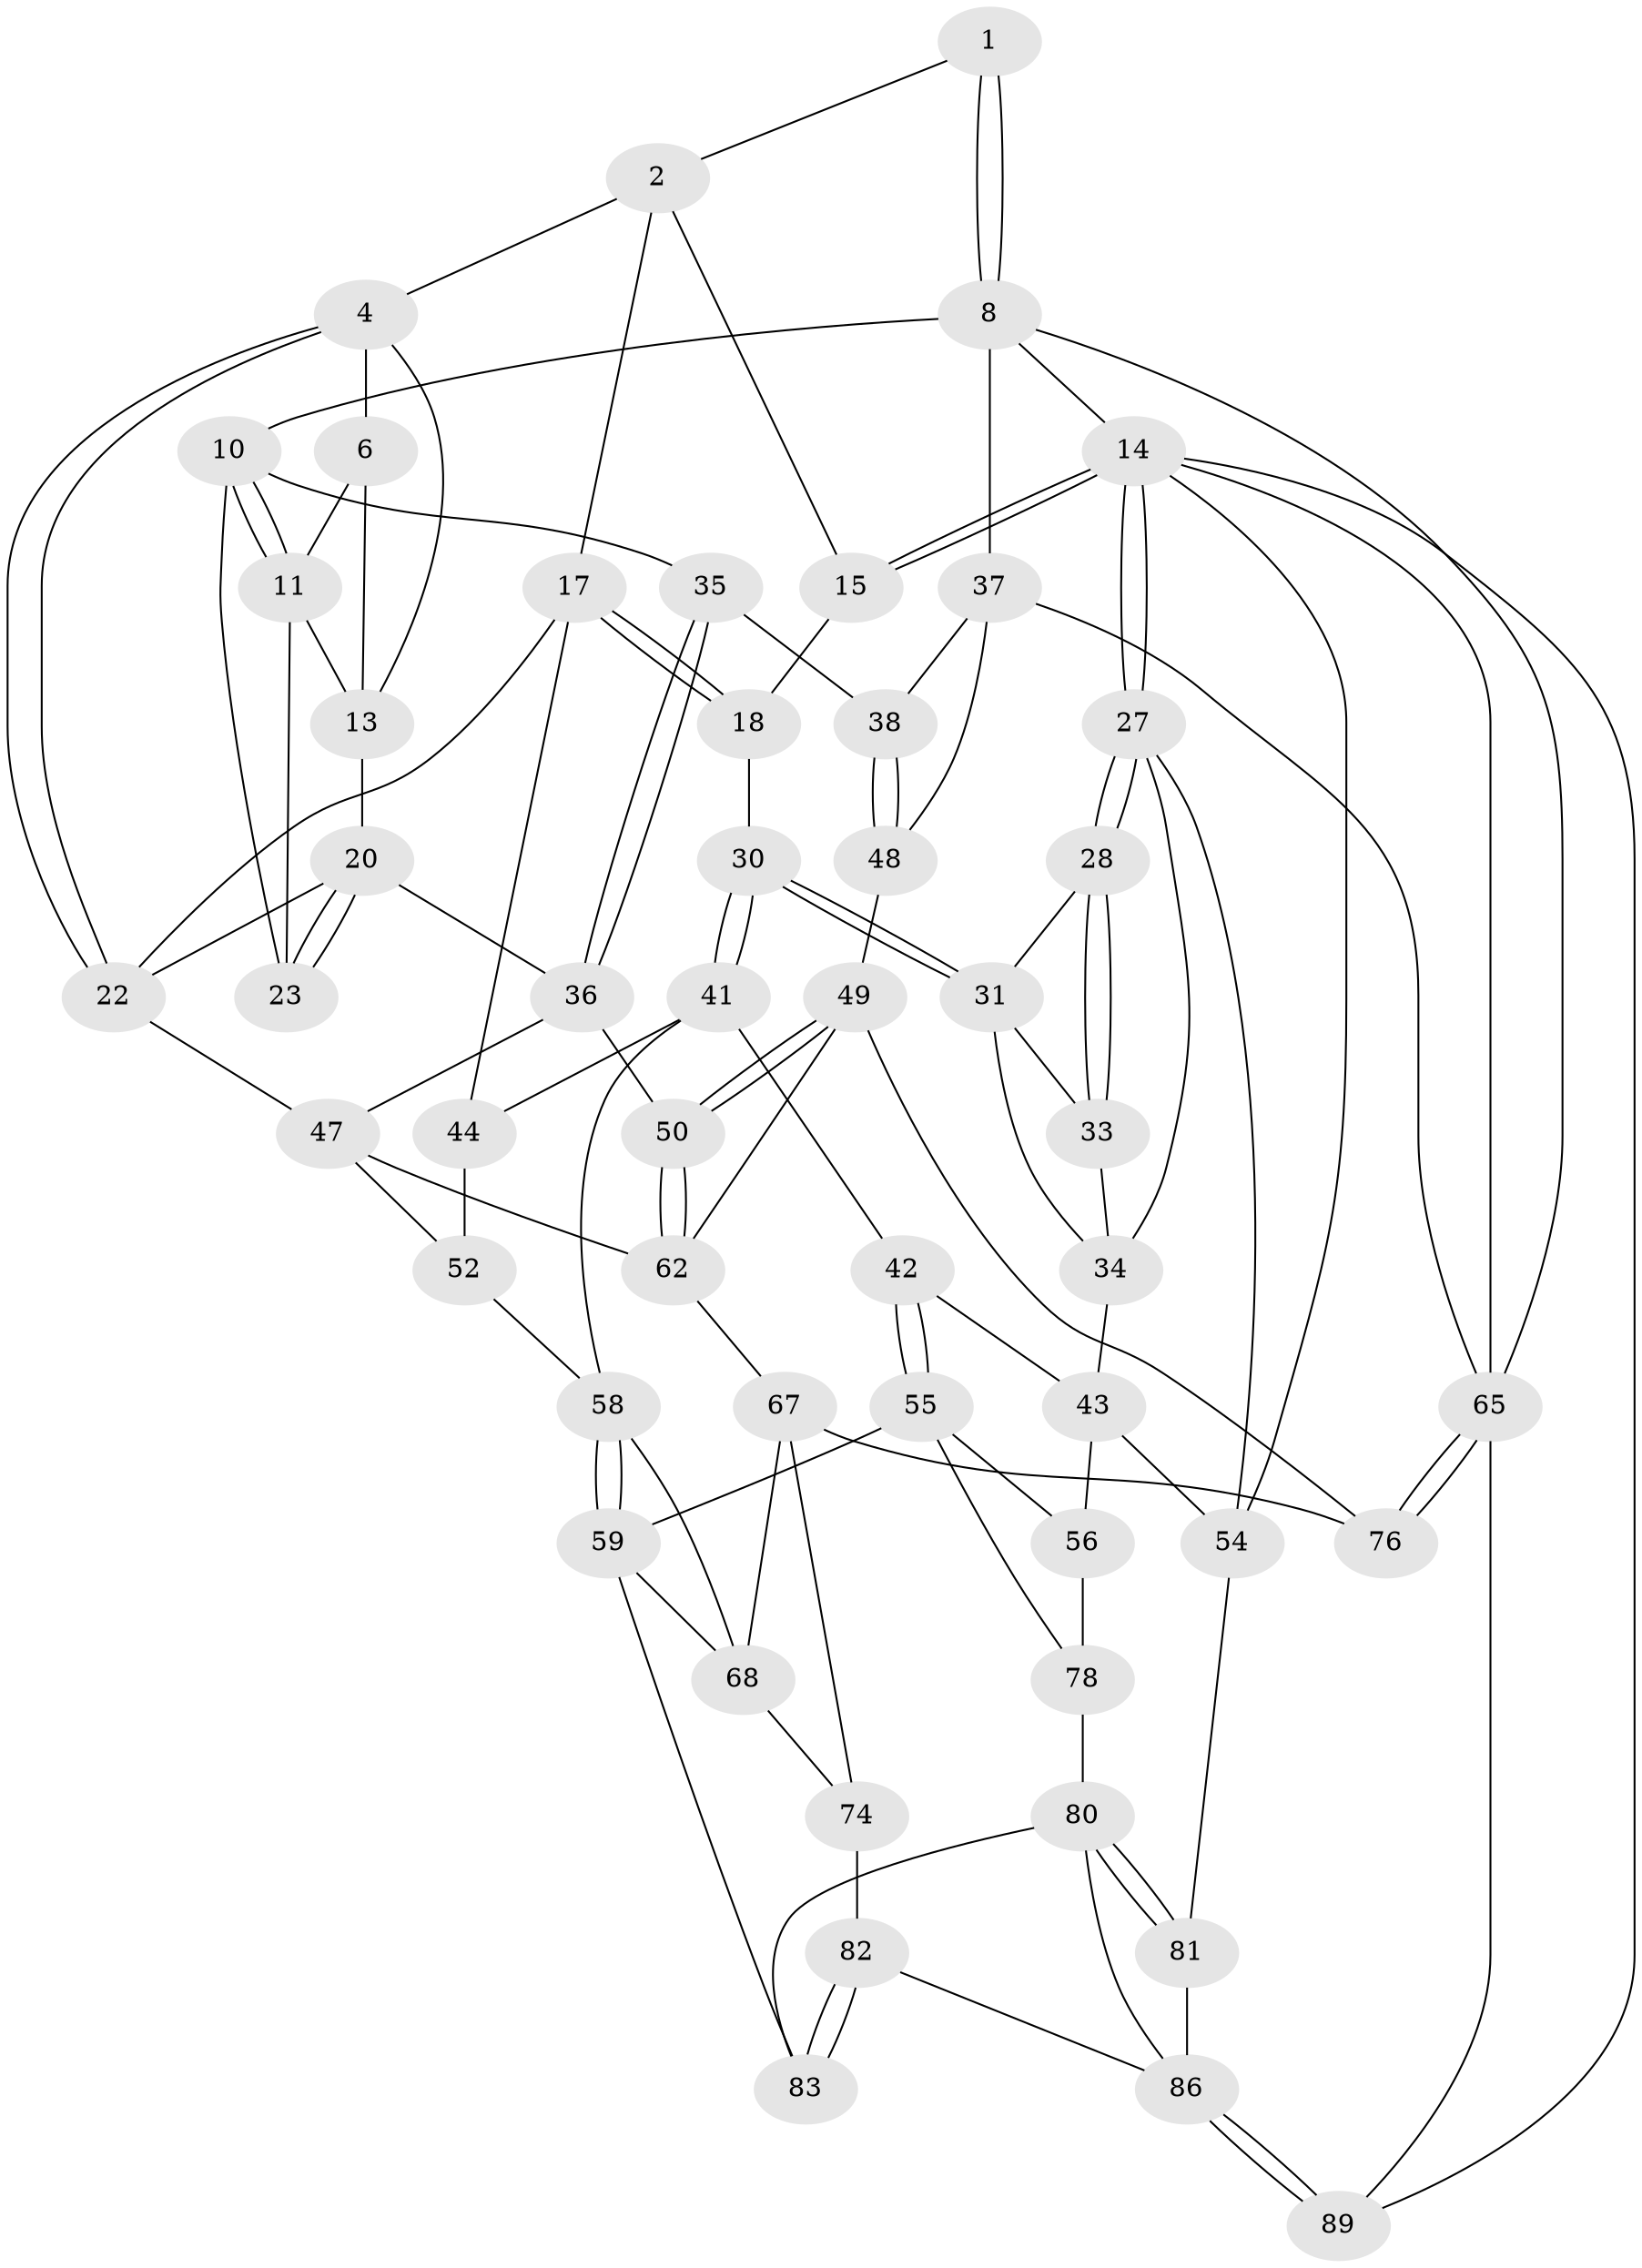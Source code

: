 // Generated by graph-tools (version 1.1) at 2025/24/03/03/25 07:24:34]
// undirected, 52 vertices, 115 edges
graph export_dot {
graph [start="1"]
  node [color=gray90,style=filled];
  1 [pos="+0.8105433578091875+0"];
  2 [pos="+0.42981576117821385+0",super="+3"];
  4 [pos="+0.6107913343782231+0.08861001762758094",super="+5"];
  6 [pos="+0.7620552051956491+0",super="+7"];
  8 [pos="+1+0",super="+9"];
  10 [pos="+1+0.15052832533875593",super="+26"];
  11 [pos="+0.8753586572174387+0",super="+12"];
  13 [pos="+0.7772247178041493+0.06257518922321036",super="+16"];
  14 [pos="+0+0",super="+70"];
  15 [pos="+0.35230487807992983+0"];
  17 [pos="+0.4579303773445687+0.2443881723699711",super="+25"];
  18 [pos="+0.4134162200995508+0.2276662498864615",super="+19"];
  20 [pos="+0.7719595846260845+0.23556706607609004",super="+21"];
  22 [pos="+0.7321514165560773+0.26238876227002556",super="+24"];
  23 [pos="+0.8534361300651114+0.16140635988127508"];
  27 [pos="+0+0.03812071656468251",super="+40"];
  28 [pos="+0+0.06541223022812444",super="+29"];
  30 [pos="+0.32271232376603204+0.27634186397355753"];
  31 [pos="+0.253591516764225+0.23881309019281544",super="+32"];
  33 [pos="+0.07607127564918624+0.14556167321158314"];
  34 [pos="+0.1272998503354087+0.24372042176107955",super="+39"];
  35 [pos="+0.8895510325756276+0.3200465255917496"];
  36 [pos="+0.8407096407337115+0.3139624172640732",super="+46"];
  37 [pos="+1+0.3008782644629464",super="+64"];
  38 [pos="+0.928832465263788+0.3420715578914153"];
  41 [pos="+0.2505925516923548+0.3933071617193773",super="+45"];
  42 [pos="+0.1722795031950718+0.41781987850872676"];
  43 [pos="+0.1665667718808666+0.4163332426603824",super="+53"];
  44 [pos="+0.42161980828667905+0.44993089514893575"];
  47 [pos="+0.6310661771820598+0.40038875483524033",super="+51"];
  48 [pos="+0.9807576709667248+0.5976060604923774"];
  49 [pos="+0.9176052477537251+0.6095655476647354",super="+72"];
  50 [pos="+0.908822433362083+0.6026506880419776"];
  52 [pos="+0.5380378297523218+0.4788683142979001"];
  54 [pos="+0+0.5968545481158385",super="+69"];
  55 [pos="+0.19588568721971292+0.5501952529120631",super="+61"];
  56 [pos="+0.04117112267389565+0.6151227408875553",super="+57"];
  58 [pos="+0.3673780881418512+0.5693600797409992",super="+63"];
  59 [pos="+0.30898323537423505+0.6418212334578008",super="+60"];
  62 [pos="+0.6714137189992837+0.5470966983874032",super="+66"];
  65 [pos="+1+0.9965374409698683",super="+88"];
  67 [pos="+0.6262221288041108+0.615868114535001",super="+73"];
  68 [pos="+0.5043054755269423+0.6068901559356321",super="+71"];
  74 [pos="+0.5058111805465929+0.7377185670428991",super="+75"];
  76 [pos="+0.7785607974892875+0.851698297516609",super="+77"];
  78 [pos="+0.1857720189510417+0.6587798003267025",super="+79"];
  80 [pos="+0.10266021539739857+0.7650430736723293",super="+84"];
  81 [pos="+0+0.9538158379096308"];
  82 [pos="+0.34387587968370725+0.7559682963780059",super="+85"];
  83 [pos="+0.29017705406725686+0.6806621878338541"];
  86 [pos="+0.36091041055881473+0.9136288245635795",super="+87"];
  89 [pos="+0.47104773494541563+1"];
  1 -- 2;
  1 -- 8;
  1 -- 8;
  2 -- 15;
  2 -- 17;
  2 -- 4;
  4 -- 22;
  4 -- 22;
  4 -- 13;
  4 -- 6;
  6 -- 13;
  6 -- 11;
  8 -- 14;
  8 -- 65;
  8 -- 10;
  8 -- 37;
  10 -- 11;
  10 -- 11;
  10 -- 35;
  10 -- 23;
  11 -- 13;
  11 -- 23;
  13 -- 20;
  14 -- 15;
  14 -- 15;
  14 -- 27;
  14 -- 27;
  14 -- 89;
  14 -- 65;
  14 -- 54;
  15 -- 18;
  17 -- 18;
  17 -- 18;
  17 -- 44;
  17 -- 22;
  18 -- 30;
  20 -- 23;
  20 -- 23;
  20 -- 36;
  20 -- 22;
  22 -- 47;
  27 -- 28;
  27 -- 28;
  27 -- 34;
  27 -- 54;
  28 -- 33;
  28 -- 33;
  28 -- 31;
  30 -- 31;
  30 -- 31;
  30 -- 41;
  30 -- 41;
  31 -- 34;
  31 -- 33;
  33 -- 34;
  34 -- 43;
  35 -- 36;
  35 -- 36;
  35 -- 38;
  36 -- 50;
  36 -- 47;
  37 -- 38;
  37 -- 48;
  37 -- 65;
  38 -- 48;
  38 -- 48;
  41 -- 42;
  41 -- 58;
  41 -- 44;
  42 -- 43;
  42 -- 55;
  42 -- 55;
  43 -- 56;
  43 -- 54;
  44 -- 52;
  47 -- 52;
  47 -- 62;
  48 -- 49;
  49 -- 50;
  49 -- 50;
  49 -- 76;
  49 -- 62;
  50 -- 62;
  50 -- 62;
  52 -- 58;
  54 -- 81;
  55 -- 56;
  55 -- 78;
  55 -- 59;
  56 -- 78 [weight=2];
  58 -- 59;
  58 -- 59;
  58 -- 68;
  59 -- 68;
  59 -- 83;
  62 -- 67;
  65 -- 76 [weight=2];
  65 -- 76;
  65 -- 89;
  67 -- 68;
  67 -- 74;
  67 -- 76;
  68 -- 74;
  74 -- 82 [weight=2];
  78 -- 80;
  80 -- 81;
  80 -- 81;
  80 -- 83;
  80 -- 86;
  81 -- 86;
  82 -- 83;
  82 -- 83;
  82 -- 86;
  86 -- 89;
  86 -- 89;
}
